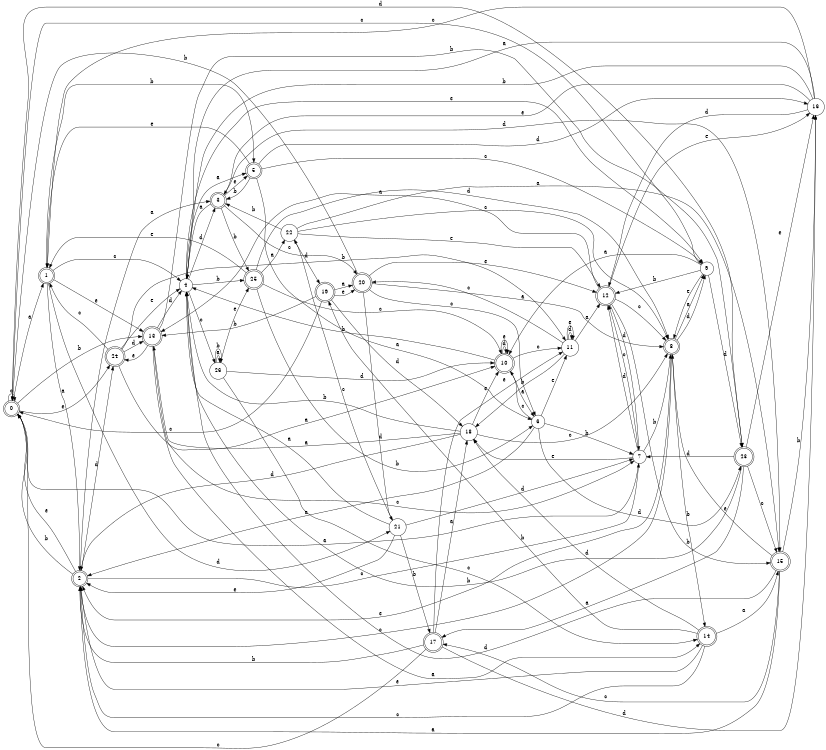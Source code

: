 digraph n22_5 {
__start0 [label="" shape="none"];

rankdir=LR;
size="8,5";

s0 [style="rounded,filled", color="black", fillcolor="white" shape="doublecircle", label="0"];
s1 [style="rounded,filled", color="black", fillcolor="white" shape="doublecircle", label="1"];
s2 [style="rounded,filled", color="black", fillcolor="white" shape="doublecircle", label="2"];
s3 [style="rounded,filled", color="black", fillcolor="white" shape="doublecircle", label="3"];
s4 [style="filled", color="black", fillcolor="white" shape="circle", label="4"];
s5 [style="rounded,filled", color="black", fillcolor="white" shape="doublecircle", label="5"];
s6 [style="filled", color="black", fillcolor="white" shape="circle", label="6"];
s7 [style="filled", color="black", fillcolor="white" shape="circle", label="7"];
s8 [style="rounded,filled", color="black", fillcolor="white" shape="doublecircle", label="8"];
s9 [style="filled", color="black", fillcolor="white" shape="circle", label="9"];
s10 [style="rounded,filled", color="black", fillcolor="white" shape="doublecircle", label="10"];
s11 [style="filled", color="black", fillcolor="white" shape="circle", label="11"];
s12 [style="rounded,filled", color="black", fillcolor="white" shape="doublecircle", label="12"];
s13 [style="rounded,filled", color="black", fillcolor="white" shape="doublecircle", label="13"];
s14 [style="rounded,filled", color="black", fillcolor="white" shape="doublecircle", label="14"];
s15 [style="rounded,filled", color="black", fillcolor="white" shape="doublecircle", label="15"];
s16 [style="filled", color="black", fillcolor="white" shape="circle", label="16"];
s17 [style="rounded,filled", color="black", fillcolor="white" shape="doublecircle", label="17"];
s18 [style="filled", color="black", fillcolor="white" shape="circle", label="18"];
s19 [style="rounded,filled", color="black", fillcolor="white" shape="doublecircle", label="19"];
s20 [style="rounded,filled", color="black", fillcolor="white" shape="doublecircle", label="20"];
s21 [style="filled", color="black", fillcolor="white" shape="circle", label="21"];
s22 [style="filled", color="black", fillcolor="white" shape="circle", label="22"];
s23 [style="rounded,filled", color="black", fillcolor="white" shape="doublecircle", label="23"];
s24 [style="rounded,filled", color="black", fillcolor="white" shape="doublecircle", label="24"];
s25 [style="rounded,filled", color="black", fillcolor="white" shape="doublecircle", label="25"];
s26 [style="filled", color="black", fillcolor="white" shape="circle", label="26"];
s0 -> s1 [label="a"];
s0 -> s13 [label="b"];
s0 -> s0 [label="c"];
s0 -> s23 [label="d"];
s0 -> s24 [label="e"];
s1 -> s2 [label="a"];
s1 -> s5 [label="b"];
s1 -> s4 [label="c"];
s1 -> s21 [label="d"];
s1 -> s13 [label="e"];
s2 -> s3 [label="a"];
s2 -> s0 [label="b"];
s2 -> s7 [label="c"];
s2 -> s24 [label="d"];
s2 -> s0 [label="e"];
s3 -> s4 [label="a"];
s3 -> s25 [label="b"];
s3 -> s20 [label="c"];
s3 -> s15 [label="d"];
s3 -> s5 [label="e"];
s4 -> s5 [label="a"];
s4 -> s25 [label="b"];
s4 -> s26 [label="c"];
s4 -> s3 [label="d"];
s4 -> s9 [label="e"];
s5 -> s6 [label="a"];
s5 -> s3 [label="b"];
s5 -> s9 [label="c"];
s5 -> s16 [label="d"];
s5 -> s1 [label="e"];
s6 -> s2 [label="a"];
s6 -> s7 [label="b"];
s6 -> s10 [label="c"];
s6 -> s23 [label="d"];
s6 -> s11 [label="e"];
s7 -> s0 [label="a"];
s7 -> s8 [label="b"];
s7 -> s12 [label="c"];
s7 -> s12 [label="d"];
s7 -> s18 [label="e"];
s8 -> s9 [label="a"];
s8 -> s14 [label="b"];
s8 -> s2 [label="c"];
s8 -> s9 [label="d"];
s8 -> s2 [label="e"];
s9 -> s10 [label="a"];
s9 -> s12 [label="b"];
s9 -> s0 [label="c"];
s9 -> s23 [label="d"];
s9 -> s8 [label="e"];
s10 -> s6 [label="a"];
s10 -> s4 [label="b"];
s10 -> s11 [label="c"];
s10 -> s10 [label="d"];
s10 -> s10 [label="e"];
s11 -> s12 [label="a"];
s11 -> s18 [label="b"];
s11 -> s20 [label="c"];
s11 -> s11 [label="d"];
s11 -> s11 [label="e"];
s12 -> s13 [label="a"];
s12 -> s15 [label="b"];
s12 -> s8 [label="c"];
s12 -> s7 [label="d"];
s12 -> s16 [label="e"];
s13 -> s14 [label="a"];
s13 -> s23 [label="b"];
s13 -> s7 [label="c"];
s13 -> s4 [label="d"];
s13 -> s24 [label="e"];
s14 -> s15 [label="a"];
s14 -> s19 [label="b"];
s14 -> s2 [label="c"];
s14 -> s18 [label="d"];
s14 -> s2 [label="e"];
s15 -> s2 [label="a"];
s15 -> s16 [label="b"];
s15 -> s17 [label="c"];
s15 -> s4 [label="d"];
s15 -> s8 [label="e"];
s16 -> s4 [label="a"];
s16 -> s4 [label="b"];
s16 -> s1 [label="c"];
s16 -> s12 [label="d"];
s16 -> s3 [label="e"];
s17 -> s18 [label="a"];
s17 -> s2 [label="b"];
s17 -> s0 [label="c"];
s17 -> s16 [label="d"];
s17 -> s11 [label="e"];
s18 -> s13 [label="a"];
s18 -> s4 [label="b"];
s18 -> s8 [label="c"];
s18 -> s2 [label="d"];
s18 -> s10 [label="e"];
s19 -> s20 [label="a"];
s19 -> s13 [label="b"];
s19 -> s0 [label="c"];
s19 -> s18 [label="d"];
s19 -> s20 [label="e"];
s20 -> s8 [label="a"];
s20 -> s0 [label="b"];
s20 -> s6 [label="c"];
s20 -> s21 [label="d"];
s20 -> s12 [label="e"];
s21 -> s4 [label="a"];
s21 -> s17 [label="b"];
s21 -> s22 [label="c"];
s21 -> s7 [label="d"];
s21 -> s2 [label="e"];
s22 -> s15 [label="a"];
s22 -> s3 [label="b"];
s22 -> s8 [label="c"];
s22 -> s19 [label="d"];
s22 -> s12 [label="e"];
s23 -> s17 [label="a"];
s23 -> s4 [label="b"];
s23 -> s15 [label="c"];
s23 -> s7 [label="d"];
s23 -> s16 [label="e"];
s24 -> s10 [label="a"];
s24 -> s11 [label="b"];
s24 -> s1 [label="c"];
s24 -> s13 [label="d"];
s24 -> s4 [label="e"];
s25 -> s22 [label="a"];
s25 -> s6 [label="b"];
s25 -> s10 [label="c"];
s25 -> s8 [label="d"];
s25 -> s1 [label="e"];
s26 -> s26 [label="a"];
s26 -> s26 [label="b"];
s26 -> s14 [label="c"];
s26 -> s10 [label="d"];
s26 -> s25 [label="e"];

}